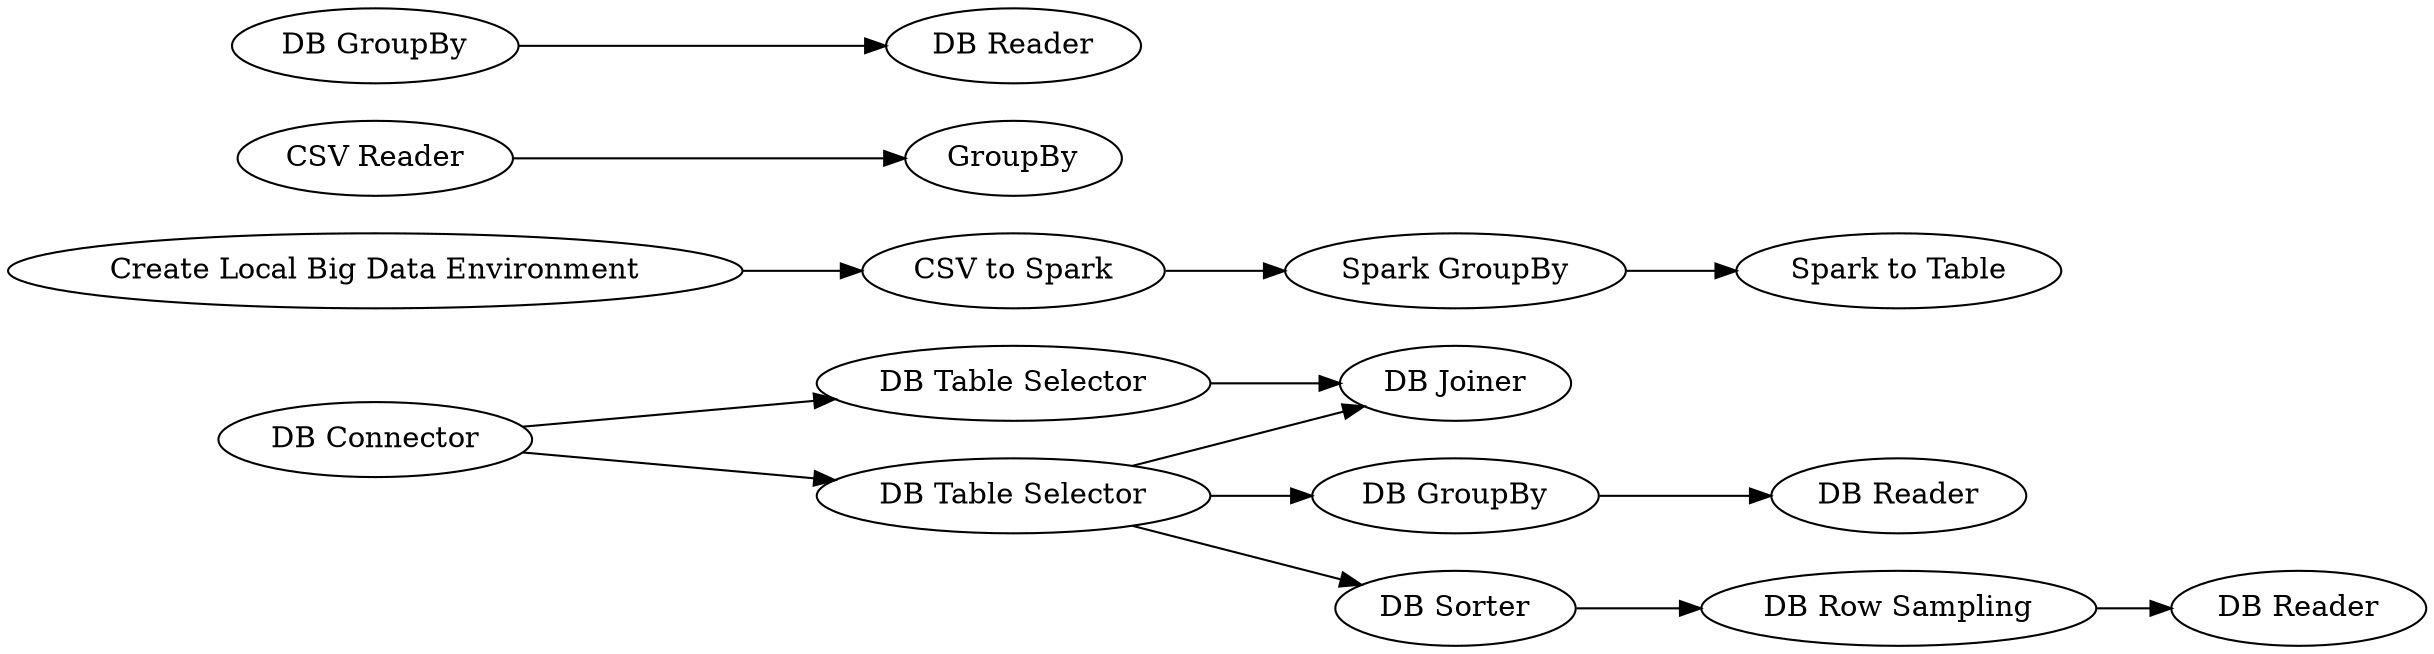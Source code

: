 digraph {
	"-226968824886623020_59" [label="DB Table Selector"]
	"-226968824886623020_20" [label="Spark to Table"]
	"-226968824886623020_53" [label="DB GroupBy"]
	"-226968824886623020_52" [label=GroupBy]
	"-226968824886623020_63" [label="DB Reader"]
	"-226968824886623020_36" [label="Spark GroupBy"]
	"-226968824886623020_40" [label="DB Table Selector"]
	"-226968824886623020_54" [label="DB Reader"]
	"-226968824886623020_61" [label="DB Sorter"]
	"-226968824886623020_39" [label="DB Connector"]
	"-226968824886623020_19" [label="CSV to Spark"]
	"-226968824886623020_60" [label="DB Joiner"]
	"-226968824886623020_18" [label="Create Local Big Data Environment"]
	"-226968824886623020_62" [label="DB Row Sampling"]
	"-226968824886623020_51" [label="CSV Reader"]
	"-226968824886623020_49" [label="DB GroupBy"]
	"-226968824886623020_50" [label="DB Reader"]
	"-226968824886623020_40" -> "-226968824886623020_53"
	"-226968824886623020_19" -> "-226968824886623020_36"
	"-226968824886623020_36" -> "-226968824886623020_20"
	"-226968824886623020_39" -> "-226968824886623020_59"
	"-226968824886623020_18" -> "-226968824886623020_19"
	"-226968824886623020_59" -> "-226968824886623020_60"
	"-226968824886623020_39" -> "-226968824886623020_40"
	"-226968824886623020_53" -> "-226968824886623020_54"
	"-226968824886623020_49" -> "-226968824886623020_50"
	"-226968824886623020_51" -> "-226968824886623020_52"
	"-226968824886623020_61" -> "-226968824886623020_62"
	"-226968824886623020_40" -> "-226968824886623020_61"
	"-226968824886623020_40" -> "-226968824886623020_60"
	"-226968824886623020_62" -> "-226968824886623020_63"
	rankdir=LR
}
